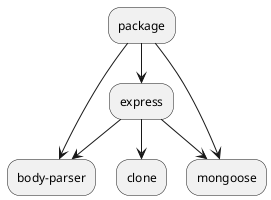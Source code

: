 @startuml
    package --> express
    package --> body-parser
    package --> mongoose
    express --> body-parser
    express --> mongoose
    express --> clone
@enduml

